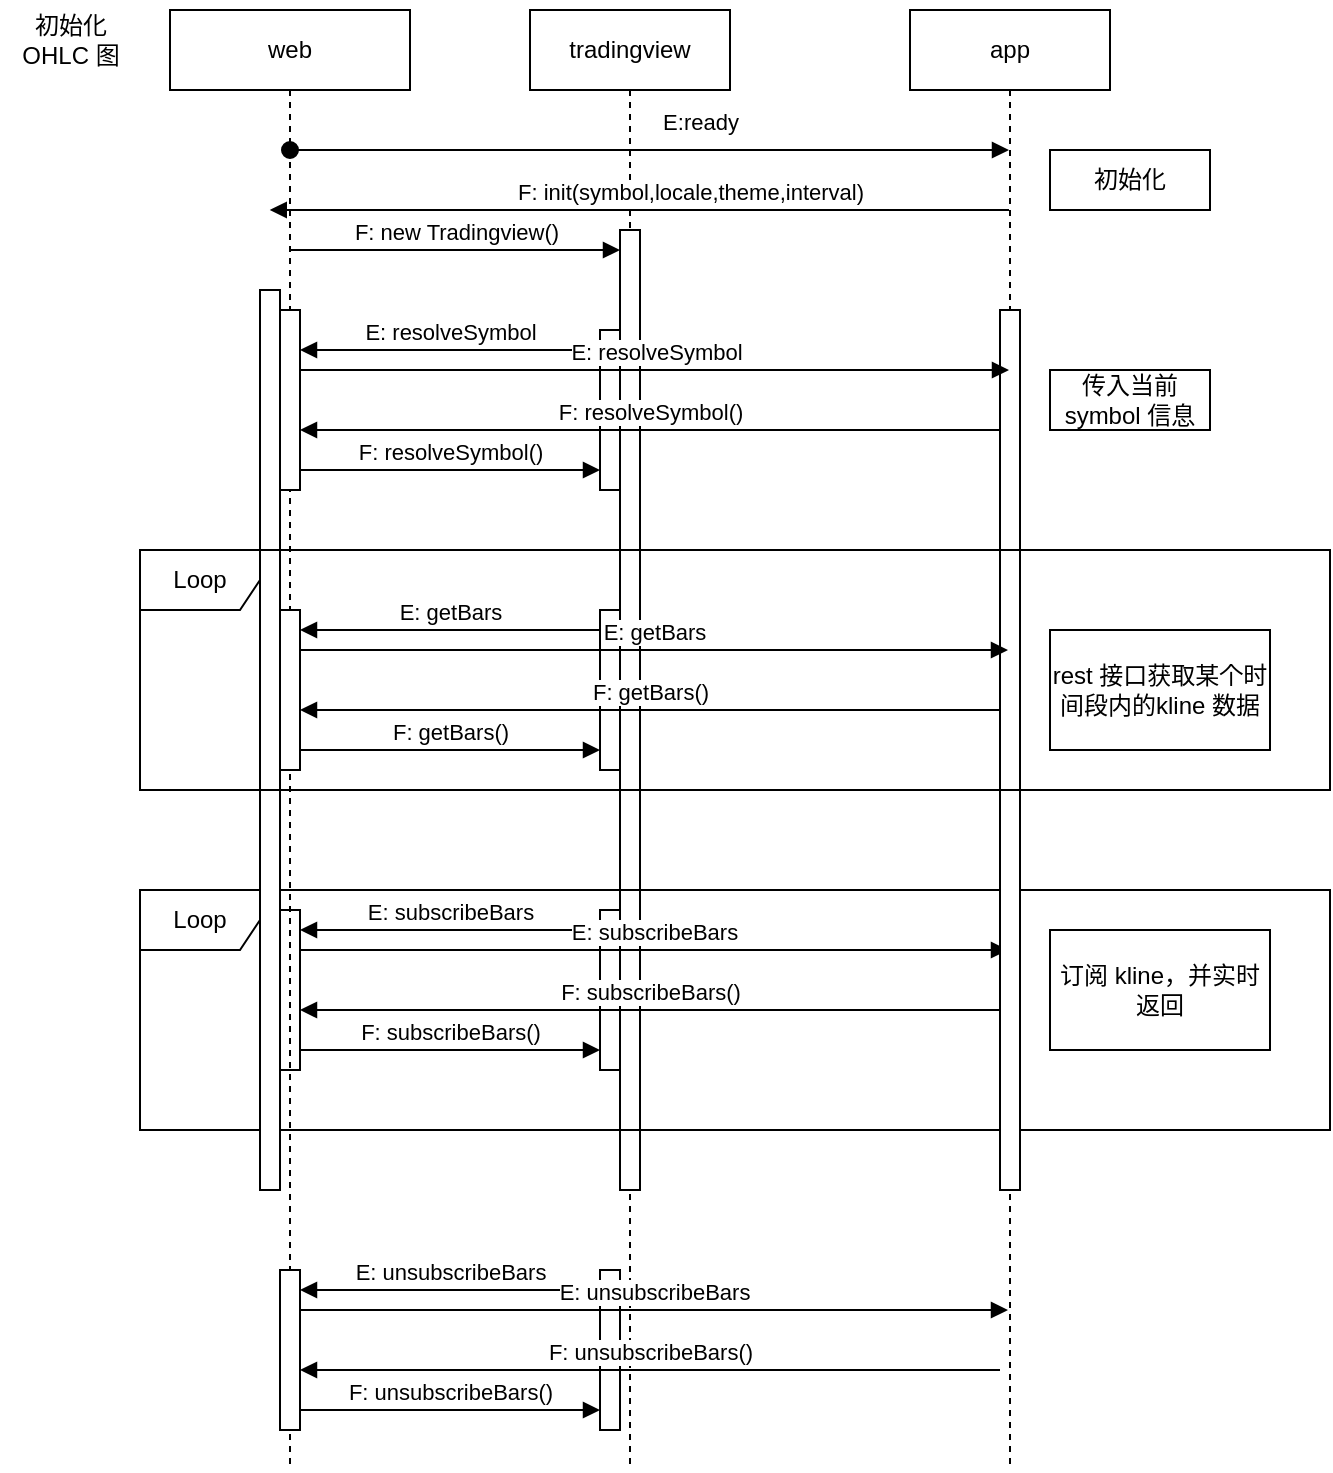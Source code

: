 <mxfile version="24.3.0" type="github">
  <diagram name="Page-1" id="2YBvvXClWsGukQMizWep">
    <mxGraphModel dx="1636" dy="888" grid="1" gridSize="10" guides="1" tooltips="1" connect="1" arrows="1" fold="1" page="1" pageScale="1" pageWidth="850" pageHeight="1100" math="0" shadow="0">
      <root>
        <mxCell id="0" />
        <mxCell id="1" parent="0" />
        <mxCell id="aM9ryv3xv72pqoxQDRHE-5" value="tradingview" style="shape=umlLifeline;perimeter=lifelinePerimeter;whiteSpace=wrap;html=1;container=0;dropTarget=0;collapsible=0;recursiveResize=0;outlineConnect=0;portConstraint=eastwest;newEdgeStyle={&quot;edgeStyle&quot;:&quot;elbowEdgeStyle&quot;,&quot;elbow&quot;:&quot;vertical&quot;,&quot;curved&quot;:0,&quot;rounded&quot;:0};" parent="1" vertex="1">
          <mxGeometry x="220" y="40" width="100" height="730" as="geometry" />
        </mxCell>
        <mxCell id="aM9ryv3xv72pqoxQDRHE-6" value="" style="html=1;points=[];perimeter=orthogonalPerimeter;outlineConnect=0;targetShapes=umlLifeline;portConstraint=eastwest;newEdgeStyle={&quot;edgeStyle&quot;:&quot;elbowEdgeStyle&quot;,&quot;elbow&quot;:&quot;vertical&quot;,&quot;curved&quot;:0,&quot;rounded&quot;:0};" parent="aM9ryv3xv72pqoxQDRHE-5" vertex="1">
          <mxGeometry x="45" y="110" width="10" height="480" as="geometry" />
        </mxCell>
        <mxCell id="cITfuxM9Gzq6SWkB0c8T-9" value="" style="html=1;points=[];perimeter=orthogonalPerimeter;outlineConnect=0;targetShapes=umlLifeline;portConstraint=eastwest;newEdgeStyle={&quot;edgeStyle&quot;:&quot;elbowEdgeStyle&quot;,&quot;elbow&quot;:&quot;vertical&quot;,&quot;curved&quot;:0,&quot;rounded&quot;:0};" vertex="1" parent="aM9ryv3xv72pqoxQDRHE-5">
          <mxGeometry x="35" y="160" width="10" height="80" as="geometry" />
        </mxCell>
        <mxCell id="cITfuxM9Gzq6SWkB0c8T-20" value="" style="html=1;points=[];perimeter=orthogonalPerimeter;outlineConnect=0;targetShapes=umlLifeline;portConstraint=eastwest;newEdgeStyle={&quot;edgeStyle&quot;:&quot;elbowEdgeStyle&quot;,&quot;elbow&quot;:&quot;vertical&quot;,&quot;curved&quot;:0,&quot;rounded&quot;:0};" vertex="1" parent="aM9ryv3xv72pqoxQDRHE-5">
          <mxGeometry x="35" y="450" width="10" height="80" as="geometry" />
        </mxCell>
        <mxCell id="cITfuxM9Gzq6SWkB0c8T-21" value="E: subscribeBars" style="html=1;verticalAlign=bottom;endArrow=block;edgeStyle=elbowEdgeStyle;elbow=vertical;curved=0;rounded=0;" edge="1" parent="aM9ryv3xv72pqoxQDRHE-5" source="cITfuxM9Gzq6SWkB0c8T-20" target="cITfuxM9Gzq6SWkB0c8T-22">
          <mxGeometry relative="1" as="geometry">
            <mxPoint x="-45" y="410" as="sourcePoint" />
            <Array as="points">
              <mxPoint x="-30" y="460" />
            </Array>
            <mxPoint x="-120" y="495" as="targetPoint" />
          </mxGeometry>
        </mxCell>
        <mxCell id="cITfuxM9Gzq6SWkB0c8T-22" value="" style="html=1;points=[];perimeter=orthogonalPerimeter;outlineConnect=0;targetShapes=umlLifeline;portConstraint=eastwest;newEdgeStyle={&quot;edgeStyle&quot;:&quot;elbowEdgeStyle&quot;,&quot;elbow&quot;:&quot;vertical&quot;,&quot;curved&quot;:0,&quot;rounded&quot;:0};" vertex="1" parent="aM9ryv3xv72pqoxQDRHE-5">
          <mxGeometry x="-125" y="450" width="10" height="80" as="geometry" />
        </mxCell>
        <mxCell id="cITfuxM9Gzq6SWkB0c8T-23" value="E: subscribeBars" style="html=1;verticalAlign=bottom;endArrow=block;edgeStyle=elbowEdgeStyle;elbow=vertical;curved=0;rounded=0;" edge="1" parent="aM9ryv3xv72pqoxQDRHE-5" source="cITfuxM9Gzq6SWkB0c8T-22">
          <mxGeometry x="-0.001" relative="1" as="geometry">
            <mxPoint x="45" y="470" as="sourcePoint" />
            <Array as="points">
              <mxPoint x="-20" y="470" />
            </Array>
            <mxPoint x="239" y="470" as="targetPoint" />
            <mxPoint as="offset" />
          </mxGeometry>
        </mxCell>
        <mxCell id="cITfuxM9Gzq6SWkB0c8T-24" value="F: subscribeBars()" style="html=1;verticalAlign=bottom;endArrow=block;edgeStyle=elbowEdgeStyle;elbow=vertical;curved=0;rounded=0;" edge="1" parent="aM9ryv3xv72pqoxQDRHE-5">
          <mxGeometry relative="1" as="geometry">
            <mxPoint x="235" y="500" as="sourcePoint" />
            <Array as="points">
              <mxPoint x="-10" y="500" />
            </Array>
            <mxPoint x="-115" y="500" as="targetPoint" />
          </mxGeometry>
        </mxCell>
        <mxCell id="cITfuxM9Gzq6SWkB0c8T-25" value="F: subscribeBars()" style="html=1;verticalAlign=bottom;endArrow=block;edgeStyle=elbowEdgeStyle;elbow=vertical;curved=0;rounded=0;" edge="1" parent="aM9ryv3xv72pqoxQDRHE-5" source="cITfuxM9Gzq6SWkB0c8T-22" target="cITfuxM9Gzq6SWkB0c8T-20">
          <mxGeometry relative="1" as="geometry">
            <mxPoint x="40" y="560" as="sourcePoint" />
            <Array as="points">
              <mxPoint x="-40" y="520" />
            </Array>
            <mxPoint x="-110" y="560" as="targetPoint" />
            <mxPoint as="offset" />
          </mxGeometry>
        </mxCell>
        <mxCell id="cITfuxM9Gzq6SWkB0c8T-59" value="订阅 kline，并实时返回" style="whiteSpace=wrap;html=1;" vertex="1" parent="aM9ryv3xv72pqoxQDRHE-5">
          <mxGeometry x="260" y="460" width="110" height="60" as="geometry" />
        </mxCell>
        <mxCell id="cITfuxM9Gzq6SWkB0c8T-61" value="Loop" style="shape=umlFrame;whiteSpace=wrap;html=1;pointerEvents=0;" vertex="1" parent="aM9ryv3xv72pqoxQDRHE-5">
          <mxGeometry x="-195" y="440" width="595" height="120" as="geometry" />
        </mxCell>
        <mxCell id="cITfuxM9Gzq6SWkB0c8T-33" value="" style="html=1;points=[];perimeter=orthogonalPerimeter;outlineConnect=0;targetShapes=umlLifeline;portConstraint=eastwest;newEdgeStyle={&quot;edgeStyle&quot;:&quot;elbowEdgeStyle&quot;,&quot;elbow&quot;:&quot;vertical&quot;,&quot;curved&quot;:0,&quot;rounded&quot;:0};" vertex="1" parent="aM9ryv3xv72pqoxQDRHE-5">
          <mxGeometry x="35" y="630" width="10" height="80" as="geometry" />
        </mxCell>
        <mxCell id="aM9ryv3xv72pqoxQDRHE-7" value="F: init(symbol,locale,theme,interval)" style="html=1;verticalAlign=bottom;endArrow=block;edgeStyle=elbowEdgeStyle;elbow=vertical;curved=0;rounded=0;" parent="1" edge="1">
          <mxGeometry x="-0.137" relative="1" as="geometry">
            <mxPoint x="459.5" y="140" as="sourcePoint" />
            <Array as="points">
              <mxPoint x="180" y="140" />
            </Array>
            <mxPoint x="89.875" y="140" as="targetPoint" />
            <mxPoint as="offset" />
          </mxGeometry>
        </mxCell>
        <mxCell id="aM9ryv3xv72pqoxQDRHE-9" value="E: resolveSymbol" style="html=1;verticalAlign=bottom;endArrow=block;edgeStyle=elbowEdgeStyle;elbow=vertical;curved=0;rounded=0;" parent="1" source="cITfuxM9Gzq6SWkB0c8T-9" target="cITfuxM9Gzq6SWkB0c8T-7" edge="1">
          <mxGeometry relative="1" as="geometry">
            <mxPoint x="175" y="160" as="sourcePoint" />
            <Array as="points">
              <mxPoint x="190" y="210" />
            </Array>
            <mxPoint x="100" y="245" as="targetPoint" />
          </mxGeometry>
        </mxCell>
        <mxCell id="cITfuxM9Gzq6SWkB0c8T-1" value="app" style="shape=umlLifeline;perimeter=lifelinePerimeter;whiteSpace=wrap;html=1;container=0;dropTarget=0;collapsible=0;recursiveResize=0;outlineConnect=0;portConstraint=eastwest;newEdgeStyle={&quot;edgeStyle&quot;:&quot;elbowEdgeStyle&quot;,&quot;elbow&quot;:&quot;vertical&quot;,&quot;curved&quot;:0,&quot;rounded&quot;:0};" vertex="1" parent="1">
          <mxGeometry x="410" y="40" width="100" height="730" as="geometry" />
        </mxCell>
        <mxCell id="cITfuxM9Gzq6SWkB0c8T-2" value="" style="html=1;points=[];perimeter=orthogonalPerimeter;outlineConnect=0;targetShapes=umlLifeline;portConstraint=eastwest;newEdgeStyle={&quot;edgeStyle&quot;:&quot;elbowEdgeStyle&quot;,&quot;elbow&quot;:&quot;vertical&quot;,&quot;curved&quot;:0,&quot;rounded&quot;:0};" vertex="1" parent="cITfuxM9Gzq6SWkB0c8T-1">
          <mxGeometry x="45" y="150" width="10" height="440" as="geometry" />
        </mxCell>
        <mxCell id="cITfuxM9Gzq6SWkB0c8T-4" value="初始化&lt;br&gt;OHLC 图" style="text;html=1;align=center;verticalAlign=middle;resizable=0;points=[];autosize=1;strokeColor=none;fillColor=none;" vertex="1" parent="1">
          <mxGeometry x="-45" y="35" width="70" height="40" as="geometry" />
        </mxCell>
        <mxCell id="aM9ryv3xv72pqoxQDRHE-3" value="E:ready" style="html=1;verticalAlign=bottom;startArrow=oval;endArrow=block;startSize=8;edgeStyle=elbowEdgeStyle;elbow=vertical;curved=0;rounded=0;" parent="1" edge="1" source="cITfuxM9Gzq6SWkB0c8T-5">
          <mxGeometry x="0.137" y="5" relative="1" as="geometry">
            <mxPoint x="89.875" y="110.135" as="sourcePoint" />
            <mxPoint x="459.5" y="110.135" as="targetPoint" />
            <mxPoint as="offset" />
          </mxGeometry>
        </mxCell>
        <mxCell id="cITfuxM9Gzq6SWkB0c8T-5" value="web" style="shape=umlLifeline;perimeter=lifelinePerimeter;whiteSpace=wrap;html=1;container=0;dropTarget=0;collapsible=0;recursiveResize=0;outlineConnect=0;portConstraint=eastwest;newEdgeStyle={&quot;edgeStyle&quot;:&quot;elbowEdgeStyle&quot;,&quot;elbow&quot;:&quot;vertical&quot;,&quot;curved&quot;:0,&quot;rounded&quot;:0};" vertex="1" parent="1">
          <mxGeometry x="40" y="40" width="120" height="730" as="geometry" />
        </mxCell>
        <mxCell id="cITfuxM9Gzq6SWkB0c8T-7" value="" style="html=1;points=[];perimeter=orthogonalPerimeter;outlineConnect=0;targetShapes=umlLifeline;portConstraint=eastwest;newEdgeStyle={&quot;edgeStyle&quot;:&quot;elbowEdgeStyle&quot;,&quot;elbow&quot;:&quot;vertical&quot;,&quot;curved&quot;:0,&quot;rounded&quot;:0};" vertex="1" parent="cITfuxM9Gzq6SWkB0c8T-5">
          <mxGeometry x="55" y="150" width="10" height="90" as="geometry" />
        </mxCell>
        <mxCell id="cITfuxM9Gzq6SWkB0c8T-6" value="" style="html=1;points=[];perimeter=orthogonalPerimeter;outlineConnect=0;targetShapes=umlLifeline;portConstraint=eastwest;newEdgeStyle={&quot;edgeStyle&quot;:&quot;elbowEdgeStyle&quot;,&quot;elbow&quot;:&quot;vertical&quot;,&quot;curved&quot;:0,&quot;rounded&quot;:0};" vertex="1" parent="cITfuxM9Gzq6SWkB0c8T-5">
          <mxGeometry x="45" y="140" width="10" height="450" as="geometry" />
        </mxCell>
        <mxCell id="cITfuxM9Gzq6SWkB0c8T-14" value="" style="html=1;points=[];perimeter=orthogonalPerimeter;outlineConnect=0;targetShapes=umlLifeline;portConstraint=eastwest;newEdgeStyle={&quot;edgeStyle&quot;:&quot;elbowEdgeStyle&quot;,&quot;elbow&quot;:&quot;vertical&quot;,&quot;curved&quot;:0,&quot;rounded&quot;:0};" vertex="1" parent="cITfuxM9Gzq6SWkB0c8T-5">
          <mxGeometry x="215" y="300" width="10" height="80" as="geometry" />
        </mxCell>
        <mxCell id="cITfuxM9Gzq6SWkB0c8T-15" value="E: getBars" style="html=1;verticalAlign=bottom;endArrow=block;edgeStyle=elbowEdgeStyle;elbow=vertical;curved=0;rounded=0;" edge="1" parent="cITfuxM9Gzq6SWkB0c8T-5" source="cITfuxM9Gzq6SWkB0c8T-14" target="cITfuxM9Gzq6SWkB0c8T-16">
          <mxGeometry relative="1" as="geometry">
            <mxPoint x="135" y="260" as="sourcePoint" />
            <Array as="points">
              <mxPoint x="150" y="310" />
            </Array>
            <mxPoint x="60" y="345" as="targetPoint" />
          </mxGeometry>
        </mxCell>
        <mxCell id="cITfuxM9Gzq6SWkB0c8T-16" value="" style="html=1;points=[];perimeter=orthogonalPerimeter;outlineConnect=0;targetShapes=umlLifeline;portConstraint=eastwest;newEdgeStyle={&quot;edgeStyle&quot;:&quot;elbowEdgeStyle&quot;,&quot;elbow&quot;:&quot;vertical&quot;,&quot;curved&quot;:0,&quot;rounded&quot;:0};" vertex="1" parent="cITfuxM9Gzq6SWkB0c8T-5">
          <mxGeometry x="55" y="300" width="10" height="80" as="geometry" />
        </mxCell>
        <mxCell id="cITfuxM9Gzq6SWkB0c8T-17" value="E: getBars" style="html=1;verticalAlign=bottom;endArrow=block;edgeStyle=elbowEdgeStyle;elbow=vertical;curved=0;rounded=0;" edge="1" parent="cITfuxM9Gzq6SWkB0c8T-5" source="cITfuxM9Gzq6SWkB0c8T-16">
          <mxGeometry relative="1" as="geometry">
            <mxPoint x="225" y="320" as="sourcePoint" />
            <Array as="points">
              <mxPoint x="160" y="320" />
            </Array>
            <mxPoint x="419" y="320" as="targetPoint" />
          </mxGeometry>
        </mxCell>
        <mxCell id="cITfuxM9Gzq6SWkB0c8T-18" value="F: getBars()" style="html=1;verticalAlign=bottom;endArrow=block;edgeStyle=elbowEdgeStyle;elbow=vertical;curved=0;rounded=0;" edge="1" parent="cITfuxM9Gzq6SWkB0c8T-5">
          <mxGeometry relative="1" as="geometry">
            <mxPoint x="415" y="350" as="sourcePoint" />
            <Array as="points">
              <mxPoint x="170" y="350" />
            </Array>
            <mxPoint x="65" y="350" as="targetPoint" />
          </mxGeometry>
        </mxCell>
        <mxCell id="cITfuxM9Gzq6SWkB0c8T-19" value="F: getBars()" style="html=1;verticalAlign=bottom;endArrow=block;edgeStyle=elbowEdgeStyle;elbow=vertical;curved=0;rounded=0;" edge="1" parent="cITfuxM9Gzq6SWkB0c8T-5" source="cITfuxM9Gzq6SWkB0c8T-16" target="cITfuxM9Gzq6SWkB0c8T-14">
          <mxGeometry relative="1" as="geometry">
            <mxPoint x="220" y="410" as="sourcePoint" />
            <Array as="points">
              <mxPoint x="140" y="370" />
            </Array>
            <mxPoint x="70" y="410" as="targetPoint" />
            <mxPoint as="offset" />
          </mxGeometry>
        </mxCell>
        <mxCell id="cITfuxM9Gzq6SWkB0c8T-58" value="rest 接口获取某个时间段内的kline 数据" style="whiteSpace=wrap;html=1;" vertex="1" parent="cITfuxM9Gzq6SWkB0c8T-5">
          <mxGeometry x="440" y="310" width="110" height="60" as="geometry" />
        </mxCell>
        <mxCell id="cITfuxM9Gzq6SWkB0c8T-60" value="Loop" style="shape=umlFrame;whiteSpace=wrap;html=1;pointerEvents=0;" vertex="1" parent="cITfuxM9Gzq6SWkB0c8T-5">
          <mxGeometry x="-15" y="270" width="595" height="120" as="geometry" />
        </mxCell>
        <mxCell id="cITfuxM9Gzq6SWkB0c8T-10" value="E: resolveSymbol" style="html=1;verticalAlign=bottom;endArrow=block;edgeStyle=elbowEdgeStyle;elbow=vertical;curved=0;rounded=0;" edge="1" parent="1" source="cITfuxM9Gzq6SWkB0c8T-7" target="cITfuxM9Gzq6SWkB0c8T-1">
          <mxGeometry relative="1" as="geometry">
            <mxPoint x="265" y="220" as="sourcePoint" />
            <Array as="points">
              <mxPoint x="200" y="220" />
            </Array>
            <mxPoint x="115" y="220" as="targetPoint" />
          </mxGeometry>
        </mxCell>
        <mxCell id="cITfuxM9Gzq6SWkB0c8T-12" value="F: resolveSymbol()" style="html=1;verticalAlign=bottom;endArrow=block;edgeStyle=elbowEdgeStyle;elbow=vertical;curved=0;rounded=0;" edge="1" parent="1">
          <mxGeometry relative="1" as="geometry">
            <mxPoint x="455" y="250" as="sourcePoint" />
            <Array as="points">
              <mxPoint x="210" y="250" />
            </Array>
            <mxPoint x="105" y="250" as="targetPoint" />
          </mxGeometry>
        </mxCell>
        <mxCell id="cITfuxM9Gzq6SWkB0c8T-26" value="F: new Tradingview()" style="html=1;verticalAlign=bottom;endArrow=block;edgeStyle=elbowEdgeStyle;elbow=vertical;curved=0;rounded=0;" edge="1" parent="1" source="cITfuxM9Gzq6SWkB0c8T-5" target="aM9ryv3xv72pqoxQDRHE-6">
          <mxGeometry x="-0.001" relative="1" as="geometry">
            <mxPoint x="100" y="160" as="sourcePoint" />
            <Array as="points">
              <mxPoint x="175" y="160" />
            </Array>
            <mxPoint x="250" y="160" as="targetPoint" />
            <mxPoint as="offset" />
          </mxGeometry>
        </mxCell>
        <mxCell id="cITfuxM9Gzq6SWkB0c8T-56" value="初始化" style="whiteSpace=wrap;html=1;" vertex="1" parent="1">
          <mxGeometry x="480" y="110" width="80" height="30" as="geometry" />
        </mxCell>
        <mxCell id="cITfuxM9Gzq6SWkB0c8T-57" value="传入当前symbol 信息" style="whiteSpace=wrap;html=1;" vertex="1" parent="1">
          <mxGeometry x="480" y="220" width="80" height="30" as="geometry" />
        </mxCell>
        <mxCell id="cITfuxM9Gzq6SWkB0c8T-34" value="E: unsubscribeBars" style="html=1;verticalAlign=bottom;endArrow=block;edgeStyle=elbowEdgeStyle;elbow=vertical;curved=0;rounded=0;" edge="1" parent="1" source="cITfuxM9Gzq6SWkB0c8T-33" target="cITfuxM9Gzq6SWkB0c8T-35">
          <mxGeometry relative="1" as="geometry">
            <mxPoint x="175" y="630" as="sourcePoint" />
            <Array as="points">
              <mxPoint x="190" y="680" />
            </Array>
            <mxPoint x="100" y="715" as="targetPoint" />
          </mxGeometry>
        </mxCell>
        <mxCell id="cITfuxM9Gzq6SWkB0c8T-35" value="" style="html=1;points=[];perimeter=orthogonalPerimeter;outlineConnect=0;targetShapes=umlLifeline;portConstraint=eastwest;newEdgeStyle={&quot;edgeStyle&quot;:&quot;elbowEdgeStyle&quot;,&quot;elbow&quot;:&quot;vertical&quot;,&quot;curved&quot;:0,&quot;rounded&quot;:0};" vertex="1" parent="1">
          <mxGeometry x="95" y="670" width="10" height="80" as="geometry" />
        </mxCell>
        <mxCell id="cITfuxM9Gzq6SWkB0c8T-36" value="E: unsubscribeBars" style="html=1;verticalAlign=bottom;endArrow=block;edgeStyle=elbowEdgeStyle;elbow=vertical;curved=0;rounded=0;" edge="1" parent="1" source="cITfuxM9Gzq6SWkB0c8T-35">
          <mxGeometry x="-0.001" relative="1" as="geometry">
            <mxPoint x="265" y="690" as="sourcePoint" />
            <Array as="points">
              <mxPoint x="200" y="690" />
            </Array>
            <mxPoint x="459" y="690" as="targetPoint" />
            <mxPoint as="offset" />
          </mxGeometry>
        </mxCell>
        <mxCell id="cITfuxM9Gzq6SWkB0c8T-37" value="F: unsubscribeBars()" style="html=1;verticalAlign=bottom;endArrow=block;edgeStyle=elbowEdgeStyle;elbow=vertical;curved=0;rounded=0;" edge="1" parent="1">
          <mxGeometry relative="1" as="geometry">
            <mxPoint x="455" y="720" as="sourcePoint" />
            <Array as="points">
              <mxPoint x="210" y="720" />
            </Array>
            <mxPoint x="105" y="720" as="targetPoint" />
          </mxGeometry>
        </mxCell>
        <mxCell id="cITfuxM9Gzq6SWkB0c8T-38" value="F: unsubscribeBars()" style="html=1;verticalAlign=bottom;endArrow=block;edgeStyle=elbowEdgeStyle;elbow=vertical;curved=0;rounded=0;" edge="1" parent="1" source="cITfuxM9Gzq6SWkB0c8T-35" target="cITfuxM9Gzq6SWkB0c8T-33">
          <mxGeometry relative="1" as="geometry">
            <mxPoint x="260" y="780" as="sourcePoint" />
            <Array as="points">
              <mxPoint x="180" y="740" />
            </Array>
            <mxPoint x="110" y="780" as="targetPoint" />
            <mxPoint as="offset" />
          </mxGeometry>
        </mxCell>
        <mxCell id="cITfuxM9Gzq6SWkB0c8T-13" value="F: resolveSymbol()" style="html=1;verticalAlign=bottom;endArrow=block;edgeStyle=elbowEdgeStyle;elbow=vertical;curved=0;rounded=0;" edge="1" parent="1" source="cITfuxM9Gzq6SWkB0c8T-7" target="cITfuxM9Gzq6SWkB0c8T-9">
          <mxGeometry relative="1" as="geometry">
            <mxPoint x="105" y="300" as="sourcePoint" />
            <Array as="points">
              <mxPoint x="180" y="270" />
            </Array>
            <mxPoint x="255" y="300" as="targetPoint" />
            <mxPoint as="offset" />
          </mxGeometry>
        </mxCell>
      </root>
    </mxGraphModel>
  </diagram>
</mxfile>
